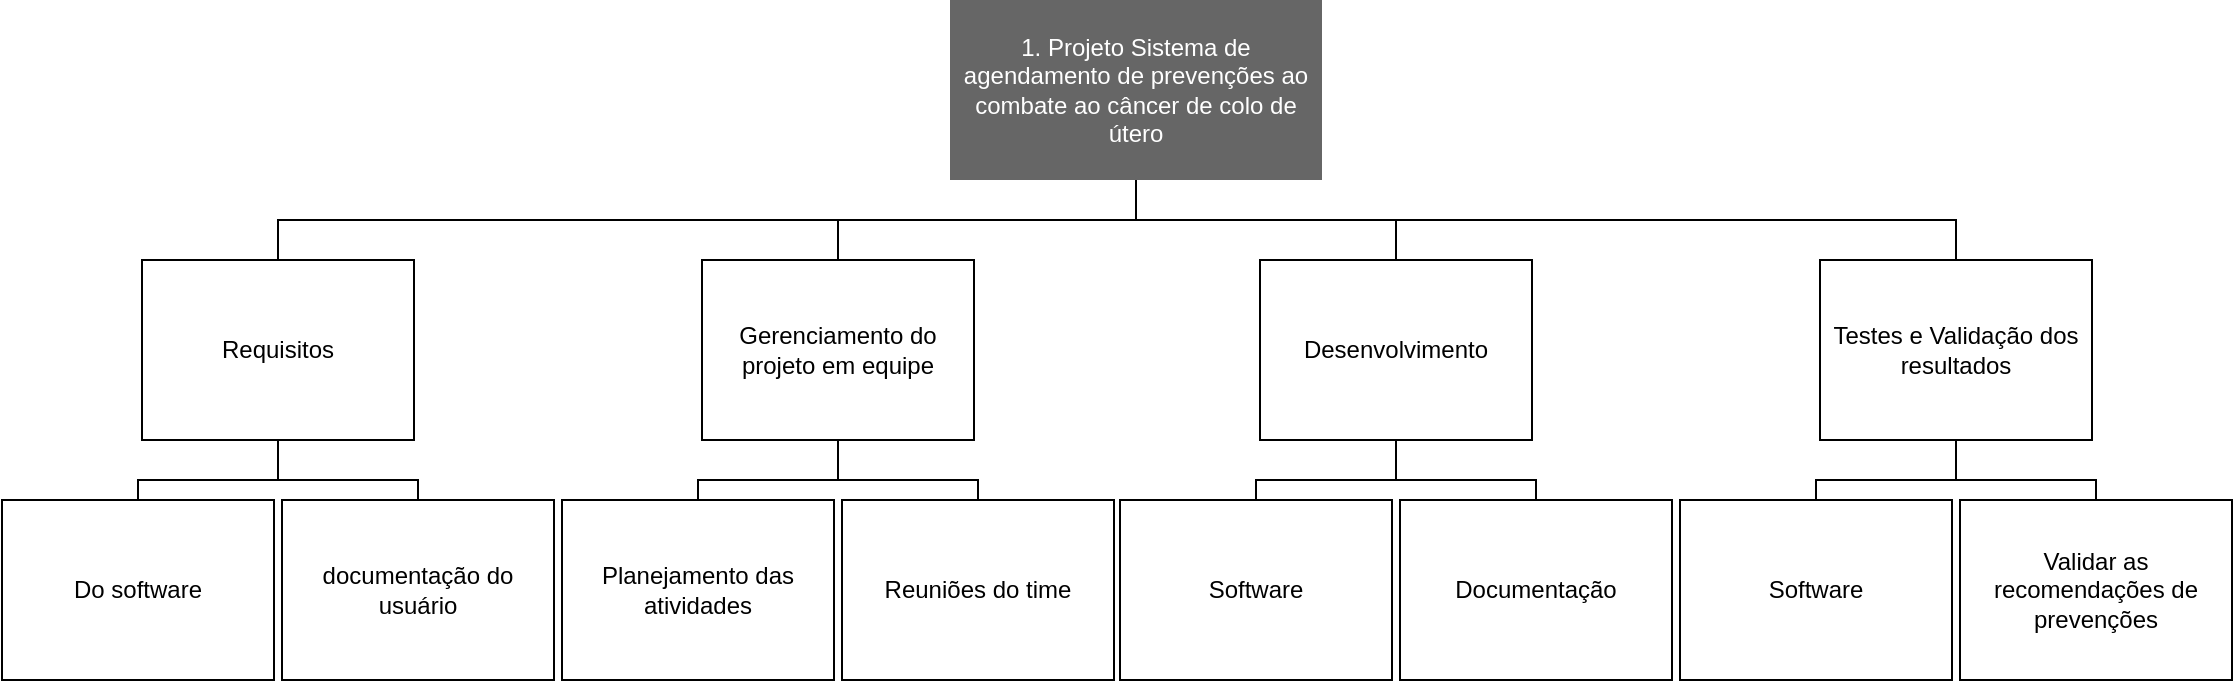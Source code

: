 <mxfile version="14.9.8" type="github">
  <diagram id="pVrbfgKLH-cwVI1iCpht" name="Page-1">
    <mxGraphModel dx="1673" dy="899" grid="1" gridSize="10" guides="1" tooltips="1" connect="1" arrows="1" fold="1" page="1" pageScale="1" pageWidth="827" pageHeight="583" math="0" shadow="0">
      <root>
        <mxCell id="0" />
        <mxCell id="1" parent="0" />
        <mxCell id="1WBIEe12ruX9115S_YNn-14" style="edgeStyle=orthogonalEdgeStyle;rounded=0;orthogonalLoop=1;jettySize=auto;html=1;exitX=0.5;exitY=1;exitDx=0;exitDy=0;endArrow=none;endFill=0;" parent="1" source="1WBIEe12ruX9115S_YNn-1" edge="1">
          <mxGeometry relative="1" as="geometry">
            <mxPoint x="838" y="140" as="targetPoint" />
          </mxGeometry>
        </mxCell>
        <mxCell id="1WBIEe12ruX9115S_YNn-1" value="1. Projeto Sistema de agendamento de prevenções ao combate ao câncer de colo de útero" style="rounded=0;whiteSpace=wrap;html=1;fillColor=#666666;strokeColor=none;fontColor=#FFFFFF;" parent="1" vertex="1">
          <mxGeometry x="745" y="30" width="186" height="90" as="geometry" />
        </mxCell>
        <mxCell id="1WBIEe12ruX9115S_YNn-29" style="edgeStyle=orthogonalEdgeStyle;rounded=0;orthogonalLoop=1;jettySize=auto;html=1;exitX=0.5;exitY=1;exitDx=0;exitDy=0;entryX=0.5;entryY=0;entryDx=0;entryDy=0;endArrow=none;endFill=0;" parent="1" source="1WBIEe12ruX9115S_YNn-2" target="1WBIEe12ruX9115S_YNn-24" edge="1">
          <mxGeometry relative="1" as="geometry">
            <Array as="points">
              <mxPoint x="689" y="270" />
              <mxPoint x="619" y="270" />
            </Array>
          </mxGeometry>
        </mxCell>
        <mxCell id="1WBIEe12ruX9115S_YNn-2" value="Gerenciamento do projeto em equipe" style="rounded=0;whiteSpace=wrap;html=1;" parent="1" vertex="1">
          <mxGeometry x="621" y="160" width="136" height="90" as="geometry" />
        </mxCell>
        <mxCell id="1WBIEe12ruX9115S_YNn-8" value="Do software" style="rounded=0;whiteSpace=wrap;html=1;" parent="1" vertex="1">
          <mxGeometry x="271" y="280" width="136" height="90" as="geometry" />
        </mxCell>
        <mxCell id="1WBIEe12ruX9115S_YNn-28" style="edgeStyle=orthogonalEdgeStyle;rounded=0;orthogonalLoop=1;jettySize=auto;html=1;exitX=0.5;exitY=0;exitDx=0;exitDy=0;endArrow=none;endFill=0;" parent="1" source="1WBIEe12ruX9115S_YNn-9" edge="1">
          <mxGeometry relative="1" as="geometry">
            <mxPoint x="771" y="140" as="targetPoint" />
            <Array as="points">
              <mxPoint x="409" y="140" />
            </Array>
          </mxGeometry>
        </mxCell>
        <mxCell id="1WBIEe12ruX9115S_YNn-9" value="Requisitos" style="rounded=0;whiteSpace=wrap;html=1;" parent="1" vertex="1">
          <mxGeometry x="341" y="160" width="136" height="90" as="geometry" />
        </mxCell>
        <mxCell id="1WBIEe12ruX9115S_YNn-18" style="edgeStyle=orthogonalEdgeStyle;rounded=0;orthogonalLoop=1;jettySize=auto;html=1;exitX=0.5;exitY=0;exitDx=0;exitDy=0;endArrow=none;endFill=0;" parent="1" source="1WBIEe12ruX9115S_YNn-10" edge="1">
          <mxGeometry relative="1" as="geometry">
            <mxPoint x="968" y="140" as="targetPoint" />
            <Array as="points">
              <mxPoint x="968" y="140" />
            </Array>
          </mxGeometry>
        </mxCell>
        <mxCell id="1WBIEe12ruX9115S_YNn-10" value="Desenvolvimento" style="rounded=0;whiteSpace=wrap;html=1;" parent="1" vertex="1">
          <mxGeometry x="900" y="160" width="136" height="90" as="geometry" />
        </mxCell>
        <mxCell id="1WBIEe12ruX9115S_YNn-11" value="Testes e Validação dos resultados" style="rounded=0;whiteSpace=wrap;html=1;" parent="1" vertex="1">
          <mxGeometry x="1180" y="160" width="136" height="90" as="geometry" />
        </mxCell>
        <mxCell id="1WBIEe12ruX9115S_YNn-15" style="edgeStyle=orthogonalEdgeStyle;rounded=0;orthogonalLoop=1;jettySize=auto;html=1;endArrow=none;endFill=0;exitX=0.5;exitY=0;exitDx=0;exitDy=0;entryX=0.5;entryY=0;entryDx=0;entryDy=0;" parent="1" source="1WBIEe12ruX9115S_YNn-2" target="1WBIEe12ruX9115S_YNn-11" edge="1">
          <mxGeometry relative="1" as="geometry">
            <mxPoint x="504" y="140" as="sourcePoint" />
            <mxPoint x="1154" y="140" as="targetPoint" />
            <Array as="points">
              <mxPoint x="678" y="140" />
              <mxPoint x="1288" y="140" />
            </Array>
          </mxGeometry>
        </mxCell>
        <mxCell id="1WBIEe12ruX9115S_YNn-24" value="Planejamento das atividades" style="rounded=0;whiteSpace=wrap;html=1;" parent="1" vertex="1">
          <mxGeometry x="551" y="280" width="136" height="90" as="geometry" />
        </mxCell>
        <mxCell id="1WBIEe12ruX9115S_YNn-30" style="edgeStyle=orthogonalEdgeStyle;rounded=0;orthogonalLoop=1;jettySize=auto;html=1;exitX=0.5;exitY=0;exitDx=0;exitDy=0;endArrow=none;endFill=0;" parent="1" source="1WBIEe12ruX9115S_YNn-25" edge="1">
          <mxGeometry relative="1" as="geometry">
            <mxPoint x="681" y="270" as="targetPoint" />
            <Array as="points">
              <mxPoint x="759" y="270" />
            </Array>
          </mxGeometry>
        </mxCell>
        <mxCell id="1WBIEe12ruX9115S_YNn-25" value="Reuniões do time" style="rounded=0;whiteSpace=wrap;html=1;" parent="1" vertex="1">
          <mxGeometry x="691" y="280" width="136" height="90" as="geometry" />
        </mxCell>
        <mxCell id="1WBIEe12ruX9115S_YNn-34" value="Software" style="rounded=0;whiteSpace=wrap;html=1;" parent="1" vertex="1">
          <mxGeometry x="830" y="280" width="136" height="90" as="geometry" />
        </mxCell>
        <mxCell id="1WBIEe12ruX9115S_YNn-36" value="Documentação" style="rounded=0;whiteSpace=wrap;html=1;" parent="1" vertex="1">
          <mxGeometry x="970" y="280" width="136" height="90" as="geometry" />
        </mxCell>
        <mxCell id="6loKjszwu4Tg0I-QvtAc-19" value="documentação do usuário" style="rounded=0;whiteSpace=wrap;html=1;" vertex="1" parent="1">
          <mxGeometry x="411" y="280" width="136" height="90" as="geometry" />
        </mxCell>
        <mxCell id="6loKjszwu4Tg0I-QvtAc-23" style="edgeStyle=orthogonalEdgeStyle;rounded=0;orthogonalLoop=1;jettySize=auto;html=1;exitX=0.5;exitY=1;exitDx=0;exitDy=0;entryX=0.5;entryY=0;entryDx=0;entryDy=0;endArrow=none;endFill=0;" edge="1" parent="1">
          <mxGeometry relative="1" as="geometry">
            <Array as="points">
              <mxPoint x="409" y="270" />
              <mxPoint x="339" y="270" />
            </Array>
            <mxPoint x="409" y="250" as="sourcePoint" />
            <mxPoint x="339" y="280" as="targetPoint" />
          </mxGeometry>
        </mxCell>
        <mxCell id="6loKjszwu4Tg0I-QvtAc-24" style="edgeStyle=orthogonalEdgeStyle;rounded=0;orthogonalLoop=1;jettySize=auto;html=1;exitX=0.5;exitY=0;exitDx=0;exitDy=0;endArrow=none;endFill=0;" edge="1" parent="1">
          <mxGeometry relative="1" as="geometry">
            <mxPoint x="401" y="270" as="targetPoint" />
            <mxPoint x="479" y="280" as="sourcePoint" />
            <Array as="points">
              <mxPoint x="479" y="270" />
            </Array>
          </mxGeometry>
        </mxCell>
        <mxCell id="6loKjszwu4Tg0I-QvtAc-25" style="edgeStyle=orthogonalEdgeStyle;rounded=0;orthogonalLoop=1;jettySize=auto;html=1;exitX=0.5;exitY=1;exitDx=0;exitDy=0;entryX=0.5;entryY=0;entryDx=0;entryDy=0;endArrow=none;endFill=0;" edge="1" parent="1">
          <mxGeometry relative="1" as="geometry">
            <Array as="points">
              <mxPoint x="968" y="270" />
              <mxPoint x="898" y="270" />
            </Array>
            <mxPoint x="968" y="250.0" as="sourcePoint" />
            <mxPoint x="898" y="280.0" as="targetPoint" />
          </mxGeometry>
        </mxCell>
        <mxCell id="6loKjszwu4Tg0I-QvtAc-26" style="edgeStyle=orthogonalEdgeStyle;rounded=0;orthogonalLoop=1;jettySize=auto;html=1;exitX=0.5;exitY=0;exitDx=0;exitDy=0;endArrow=none;endFill=0;" edge="1" parent="1">
          <mxGeometry relative="1" as="geometry">
            <mxPoint x="960" y="270.0" as="targetPoint" />
            <mxPoint x="1038" y="280.0" as="sourcePoint" />
            <Array as="points">
              <mxPoint x="1038" y="270" />
            </Array>
          </mxGeometry>
        </mxCell>
        <mxCell id="6loKjszwu4Tg0I-QvtAc-27" value="Software" style="rounded=0;whiteSpace=wrap;html=1;" vertex="1" parent="1">
          <mxGeometry x="1110" y="280" width="136" height="90" as="geometry" />
        </mxCell>
        <mxCell id="6loKjszwu4Tg0I-QvtAc-28" value="Validar as recomendações de prevenções" style="rounded=0;whiteSpace=wrap;html=1;" vertex="1" parent="1">
          <mxGeometry x="1250" y="280" width="136" height="90" as="geometry" />
        </mxCell>
        <mxCell id="6loKjszwu4Tg0I-QvtAc-29" style="edgeStyle=orthogonalEdgeStyle;rounded=0;orthogonalLoop=1;jettySize=auto;html=1;exitX=0.5;exitY=1;exitDx=0;exitDy=0;entryX=0.5;entryY=0;entryDx=0;entryDy=0;endArrow=none;endFill=0;" edge="1" parent="1">
          <mxGeometry relative="1" as="geometry">
            <Array as="points">
              <mxPoint x="1248" y="270" />
              <mxPoint x="1178" y="270" />
            </Array>
            <mxPoint x="1248" y="250.0" as="sourcePoint" />
            <mxPoint x="1178" y="280" as="targetPoint" />
          </mxGeometry>
        </mxCell>
        <mxCell id="6loKjszwu4Tg0I-QvtAc-30" style="edgeStyle=orthogonalEdgeStyle;rounded=0;orthogonalLoop=1;jettySize=auto;html=1;exitX=0.5;exitY=0;exitDx=0;exitDy=0;endArrow=none;endFill=0;" edge="1" parent="1">
          <mxGeometry relative="1" as="geometry">
            <mxPoint x="1240" y="270" as="targetPoint" />
            <mxPoint x="1318" y="280" as="sourcePoint" />
            <Array as="points">
              <mxPoint x="1318" y="270" />
            </Array>
          </mxGeometry>
        </mxCell>
      </root>
    </mxGraphModel>
  </diagram>
</mxfile>
